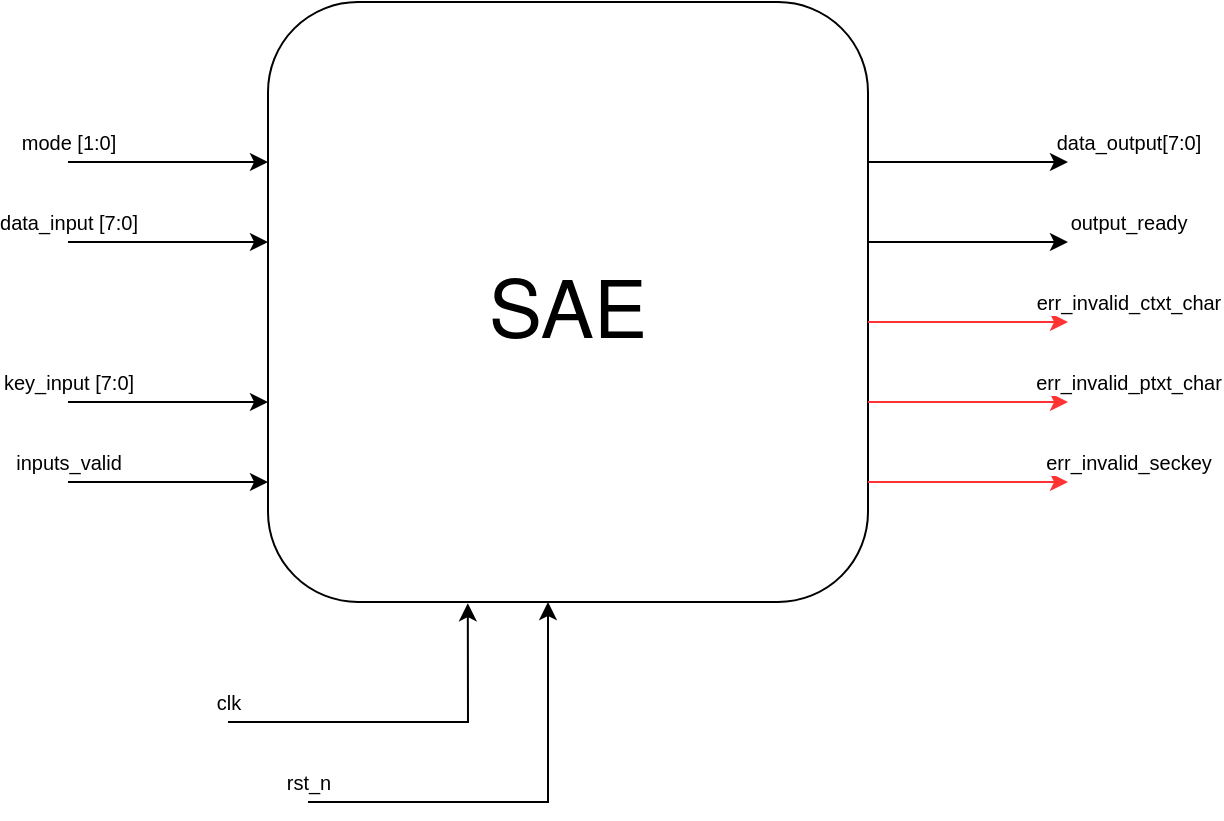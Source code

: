 <mxfile version="20.4.1" type="device"><diagram id="bsj__gBc8QLhBnXz1iqB" name="Pagina-1"><mxGraphModel dx="1088" dy="698" grid="1" gridSize="10" guides="1" tooltips="1" connect="1" arrows="1" fold="1" page="1" pageScale="1" pageWidth="827" pageHeight="1169" math="0" shadow="0"><root><mxCell id="0"/><mxCell id="1" parent="0"/><mxCell id="hw-mr3yQrNdZIVCds5Ul-1" value="&lt;font data-font-src=&quot;https://fonts.googleapis.com/css?family=Helvetica+Neue&quot; face=&quot;Helvetica Neue&quot; style=&quot;font-size: 40px;&quot;&gt;SAE&lt;/font&gt;" style="whiteSpace=wrap;html=1;aspect=fixed;rounded=1;strokeWidth=1;" vertex="1" parent="1"><mxGeometry x="260" y="160" width="300" height="300" as="geometry"/></mxCell><mxCell id="hw-mr3yQrNdZIVCds5Ul-4" value="" style="endArrow=classic;html=1;rounded=0;fontSize=40;entryX=0.333;entryY=1.002;entryDx=0;entryDy=0;entryPerimeter=0;" edge="1" parent="1" target="hw-mr3yQrNdZIVCds5Ul-1"><mxGeometry relative="1" as="geometry"><mxPoint x="240" y="520" as="sourcePoint"/><mxPoint x="360" y="520" as="targetPoint"/><Array as="points"><mxPoint x="300" y="520"/><mxPoint x="360" y="520"/></Array></mxGeometry></mxCell><mxCell id="hw-mr3yQrNdZIVCds5Ul-5" value="clk" style="edgeLabel;resizable=0;html=1;align=center;verticalAlign=middle;rounded=1;strokeWidth=1;fontSize=10;" connectable="0" vertex="1" parent="hw-mr3yQrNdZIVCds5Ul-4"><mxGeometry relative="1" as="geometry"><mxPoint x="-90" y="-10" as="offset"/></mxGeometry></mxCell><mxCell id="hw-mr3yQrNdZIVCds5Ul-6" value="" style="endArrow=classic;html=1;rounded=0;fontSize=40;" edge="1" parent="1"><mxGeometry relative="1" as="geometry"><mxPoint x="160" y="400" as="sourcePoint"/><mxPoint x="260" y="400" as="targetPoint"/></mxGeometry></mxCell><mxCell id="hw-mr3yQrNdZIVCds5Ul-7" value="inputs_valid" style="edgeLabel;resizable=0;html=1;align=center;verticalAlign=middle;rounded=1;strokeWidth=1;fontSize=10;" connectable="0" vertex="1" parent="hw-mr3yQrNdZIVCds5Ul-6"><mxGeometry relative="1" as="geometry"><mxPoint x="-50" y="-10" as="offset"/></mxGeometry></mxCell><mxCell id="hw-mr3yQrNdZIVCds5Ul-8" value="" style="endArrow=classic;html=1;rounded=0;fontSize=40;" edge="1" parent="1"><mxGeometry relative="1" as="geometry"><mxPoint x="160" y="360" as="sourcePoint"/><mxPoint x="260" y="360" as="targetPoint"/></mxGeometry></mxCell><mxCell id="hw-mr3yQrNdZIVCds5Ul-9" value="key_input [7:0]" style="edgeLabel;resizable=0;html=1;align=center;verticalAlign=middle;rounded=1;strokeWidth=1;fontSize=10;" connectable="0" vertex="1" parent="hw-mr3yQrNdZIVCds5Ul-8"><mxGeometry relative="1" as="geometry"><mxPoint x="-50" y="-10" as="offset"/></mxGeometry></mxCell><mxCell id="hw-mr3yQrNdZIVCds5Ul-10" value="" style="endArrow=classic;html=1;rounded=0;fontSize=40;" edge="1" parent="1"><mxGeometry relative="1" as="geometry"><mxPoint x="160" y="280" as="sourcePoint"/><mxPoint x="260" y="280" as="targetPoint"/></mxGeometry></mxCell><mxCell id="hw-mr3yQrNdZIVCds5Ul-11" value="data_input [7:0]" style="edgeLabel;resizable=0;html=1;align=center;verticalAlign=middle;rounded=1;strokeWidth=1;fontSize=10;" connectable="0" vertex="1" parent="hw-mr3yQrNdZIVCds5Ul-10"><mxGeometry relative="1" as="geometry"><mxPoint x="-50" y="-10" as="offset"/></mxGeometry></mxCell><mxCell id="hw-mr3yQrNdZIVCds5Ul-12" value="" style="endArrow=classic;html=1;rounded=0;fontSize=40;" edge="1" parent="1"><mxGeometry relative="1" as="geometry"><mxPoint x="160" y="240" as="sourcePoint"/><mxPoint x="260" y="240" as="targetPoint"/></mxGeometry></mxCell><mxCell id="hw-mr3yQrNdZIVCds5Ul-13" value="mode [1:0]" style="edgeLabel;resizable=0;html=1;align=center;verticalAlign=middle;rounded=1;strokeWidth=1;fontSize=10;" connectable="0" vertex="1" parent="hw-mr3yQrNdZIVCds5Ul-12"><mxGeometry relative="1" as="geometry"><mxPoint x="-50" y="-10" as="offset"/></mxGeometry></mxCell><mxCell id="hw-mr3yQrNdZIVCds5Ul-14" value="" style="endArrow=classic;html=1;rounded=0;fontSize=40;" edge="1" parent="1"><mxGeometry relative="1" as="geometry"><mxPoint x="280" y="560" as="sourcePoint"/><mxPoint x="400" y="460" as="targetPoint"/><Array as="points"><mxPoint x="400" y="560"/></Array></mxGeometry></mxCell><mxCell id="hw-mr3yQrNdZIVCds5Ul-15" value="rst_n" style="edgeLabel;resizable=0;html=1;align=center;verticalAlign=middle;rounded=1;strokeWidth=1;fontSize=10;" connectable="0" vertex="1" parent="hw-mr3yQrNdZIVCds5Ul-14"><mxGeometry relative="1" as="geometry"><mxPoint x="-110" y="-10" as="offset"/></mxGeometry></mxCell><mxCell id="hw-mr3yQrNdZIVCds5Ul-16" value="" style="endArrow=classic;html=1;rounded=0;fontSize=40;strokeColor=#FF3333;" edge="1" parent="1"><mxGeometry relative="1" as="geometry"><mxPoint x="560" y="400" as="sourcePoint"/><mxPoint x="660" y="400" as="targetPoint"/></mxGeometry></mxCell><mxCell id="hw-mr3yQrNdZIVCds5Ul-17" value="err_invalid_seckey" style="edgeLabel;resizable=0;html=1;align=center;verticalAlign=middle;rounded=1;strokeWidth=1;fontSize=10;" connectable="0" vertex="1" parent="hw-mr3yQrNdZIVCds5Ul-16"><mxGeometry relative="1" as="geometry"><mxPoint x="80" y="-10" as="offset"/></mxGeometry></mxCell><mxCell id="hw-mr3yQrNdZIVCds5Ul-18" value="" style="endArrow=classic;html=1;rounded=0;fontSize=40;strokeColor=#FF3333;" edge="1" parent="1"><mxGeometry relative="1" as="geometry"><mxPoint x="560" y="360" as="sourcePoint"/><mxPoint x="660" y="360" as="targetPoint"/></mxGeometry></mxCell><mxCell id="hw-mr3yQrNdZIVCds5Ul-19" value="err_invalid_ptxt_char" style="edgeLabel;resizable=0;html=1;align=center;verticalAlign=middle;rounded=1;strokeWidth=1;fontSize=10;" connectable="0" vertex="1" parent="hw-mr3yQrNdZIVCds5Ul-18"><mxGeometry relative="1" as="geometry"><mxPoint x="80" y="-10" as="offset"/></mxGeometry></mxCell><mxCell id="hw-mr3yQrNdZIVCds5Ul-20" value="" style="endArrow=classic;html=1;rounded=0;fontSize=40;" edge="1" parent="1"><mxGeometry relative="1" as="geometry"><mxPoint x="560" y="280" as="sourcePoint"/><mxPoint x="660" y="280" as="targetPoint"/></mxGeometry></mxCell><mxCell id="hw-mr3yQrNdZIVCds5Ul-21" value="output_ready" style="edgeLabel;resizable=0;html=1;align=center;verticalAlign=middle;rounded=1;strokeWidth=1;fontSize=10;" connectable="0" vertex="1" parent="hw-mr3yQrNdZIVCds5Ul-20"><mxGeometry relative="1" as="geometry"><mxPoint x="80" y="-10" as="offset"/></mxGeometry></mxCell><mxCell id="hw-mr3yQrNdZIVCds5Ul-22" value="" style="endArrow=classic;html=1;rounded=0;fontSize=40;" edge="1" parent="1"><mxGeometry relative="1" as="geometry"><mxPoint x="560" y="240" as="sourcePoint"/><mxPoint x="660" y="240" as="targetPoint"/></mxGeometry></mxCell><mxCell id="hw-mr3yQrNdZIVCds5Ul-23" value="data_output[7:0]" style="edgeLabel;resizable=0;html=1;align=center;verticalAlign=middle;rounded=1;strokeWidth=1;fontSize=10;" connectable="0" vertex="1" parent="hw-mr3yQrNdZIVCds5Ul-22"><mxGeometry relative="1" as="geometry"><mxPoint x="80" y="-10" as="offset"/></mxGeometry></mxCell><mxCell id="hw-mr3yQrNdZIVCds5Ul-24" value="" style="endArrow=classic;html=1;rounded=0;fontSize=40;strokeColor=#FF3333;" edge="1" parent="1"><mxGeometry relative="1" as="geometry"><mxPoint x="560" y="320" as="sourcePoint"/><mxPoint x="660" y="320" as="targetPoint"/></mxGeometry></mxCell><mxCell id="hw-mr3yQrNdZIVCds5Ul-25" value="err_invalid_ctxt_char" style="edgeLabel;resizable=0;html=1;align=center;verticalAlign=middle;rounded=1;strokeWidth=1;fontSize=10;" connectable="0" vertex="1" parent="hw-mr3yQrNdZIVCds5Ul-24"><mxGeometry relative="1" as="geometry"><mxPoint x="80" y="-10" as="offset"/></mxGeometry></mxCell></root></mxGraphModel></diagram></mxfile>